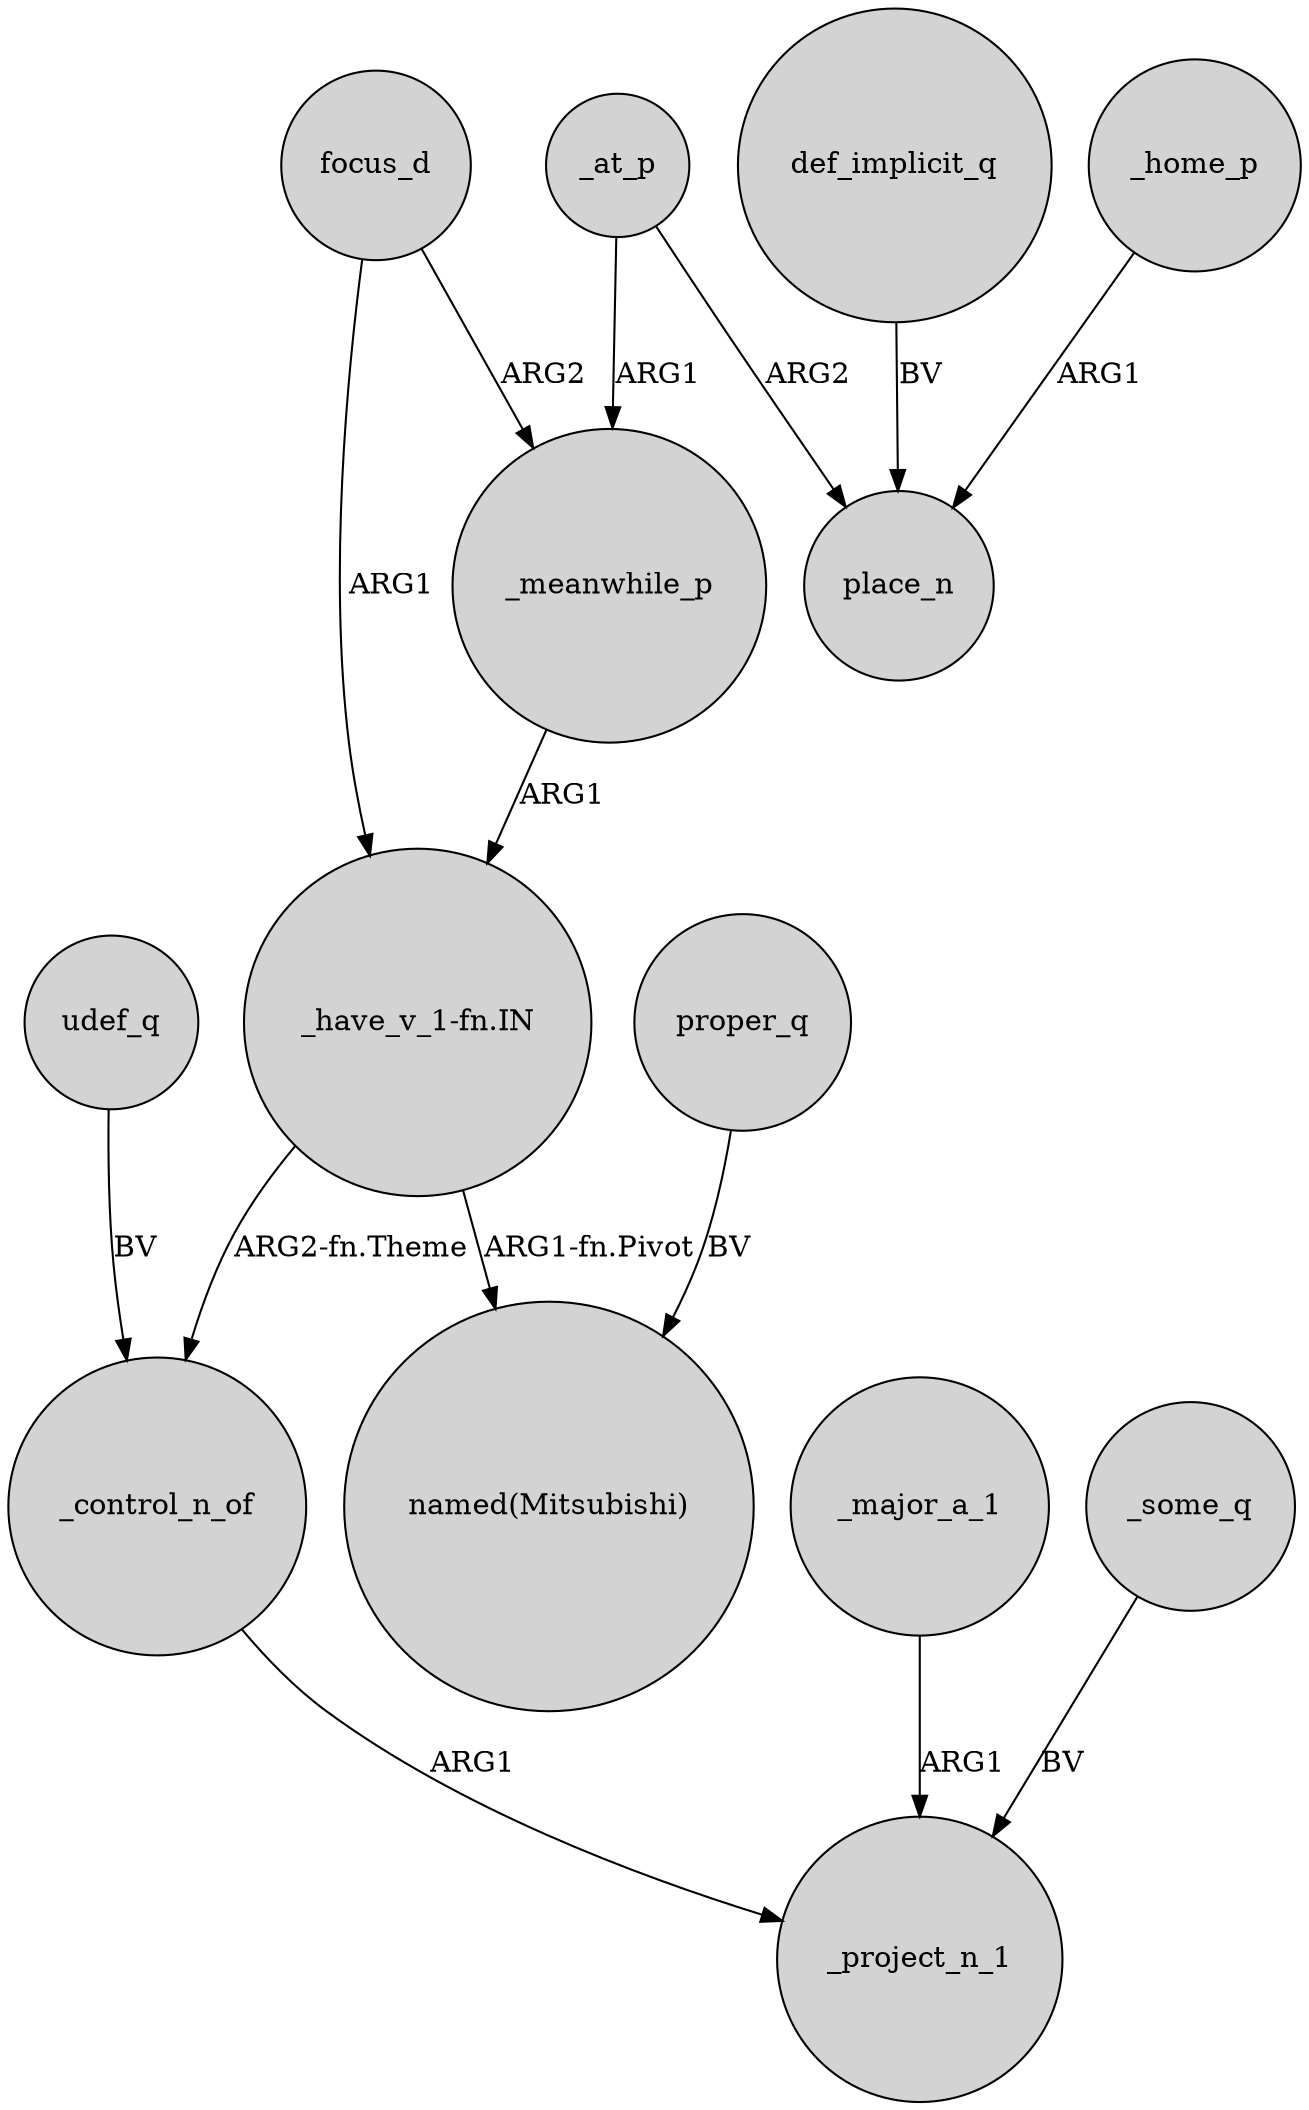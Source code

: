 digraph {
	node [shape=circle style=filled]
	focus_d -> "_have_v_1-fn.IN" [label=ARG1]
	_at_p -> place_n [label=ARG2]
	_meanwhile_p -> "_have_v_1-fn.IN" [label=ARG1]
	"_have_v_1-fn.IN" -> _control_n_of [label="ARG2-fn.Theme"]
	_control_n_of -> _project_n_1 [label=ARG1]
	def_implicit_q -> place_n [label=BV]
	focus_d -> _meanwhile_p [label=ARG2]
	udef_q -> _control_n_of [label=BV]
	proper_q -> "named(Mitsubishi)" [label=BV]
	_major_a_1 -> _project_n_1 [label=ARG1]
	_home_p -> place_n [label=ARG1]
	"_have_v_1-fn.IN" -> "named(Mitsubishi)" [label="ARG1-fn.Pivot"]
	_at_p -> _meanwhile_p [label=ARG1]
	_some_q -> _project_n_1 [label=BV]
}
